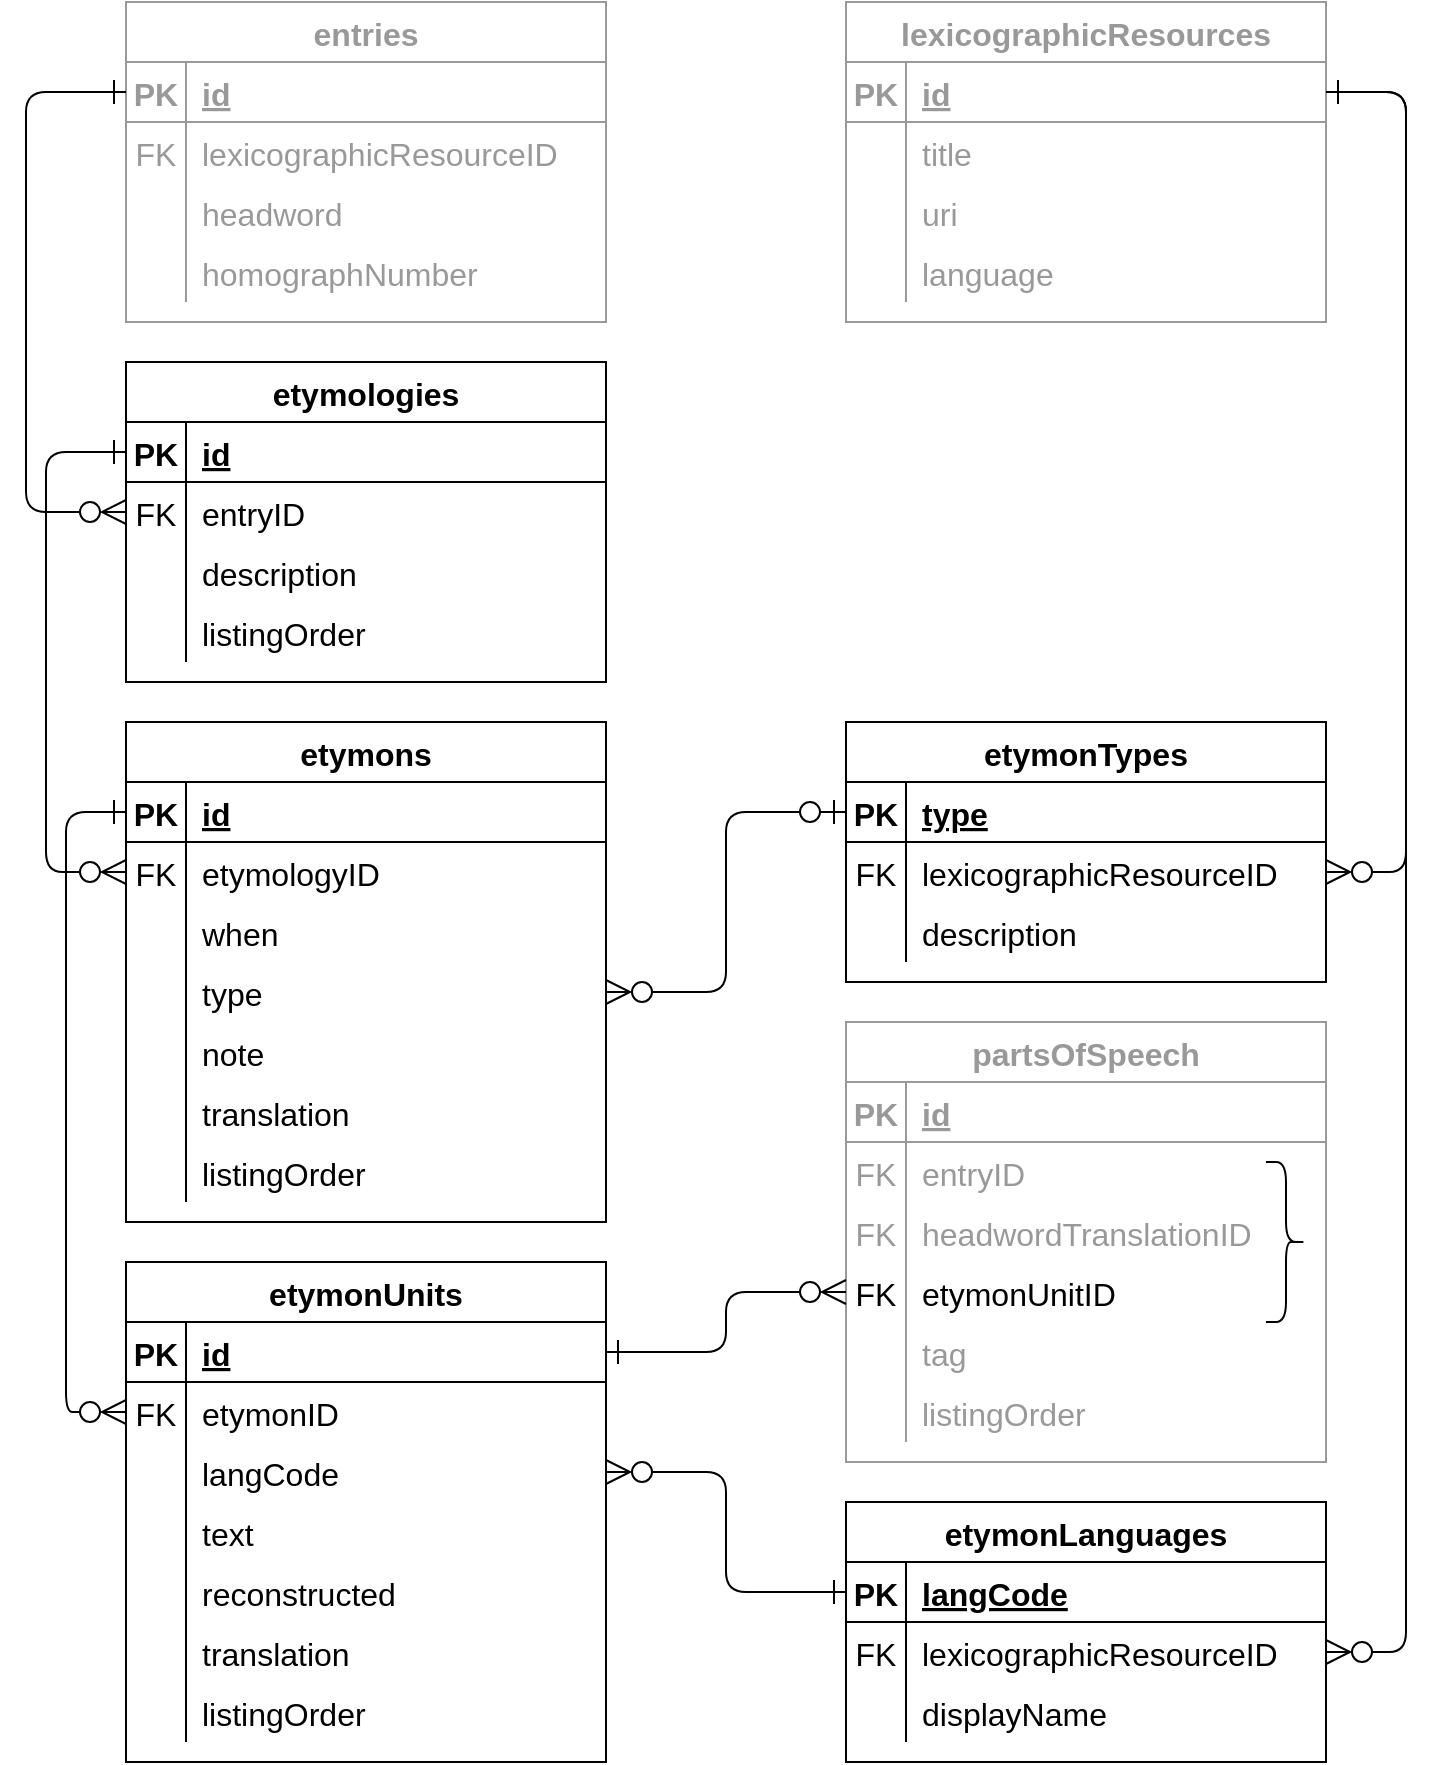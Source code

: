 <mxfile version="20.3.0" type="device"><diagram id="R2lEEEUBdFMjLlhIrx00" name="Page-1"><mxGraphModel dx="1060" dy="698" grid="1" gridSize="10" guides="1" tooltips="1" connect="1" arrows="1" fold="1" page="1" pageScale="1" pageWidth="827" pageHeight="1169" math="0" shadow="0" extFonts="Permanent Marker^https://fonts.googleapis.com/css?family=Permanent+Marker"><root><mxCell id="0"/><mxCell id="1" parent="0"/><mxCell id="9iAz4bwMEmMPdDPil3pp-1" value="etymologies" style="shape=table;startSize=30;container=1;collapsible=1;childLayout=tableLayout;fixedRows=1;rowLines=0;fontStyle=1;align=center;resizeLast=1;fontSize=16;" vertex="1" parent="1"><mxGeometry x="80" y="220" width="240" height="160" as="geometry"><mxRectangle x="400" y="480" width="90" height="30" as="alternateBounds"/></mxGeometry></mxCell><mxCell id="9iAz4bwMEmMPdDPil3pp-2" value="" style="shape=tableRow;horizontal=0;startSize=0;swimlaneHead=0;swimlaneBody=0;fillColor=none;collapsible=0;dropTarget=0;points=[[0,0.5],[1,0.5]];portConstraint=eastwest;top=0;left=0;right=0;bottom=1;fontSize=16;" vertex="1" parent="9iAz4bwMEmMPdDPil3pp-1"><mxGeometry y="30" width="240" height="30" as="geometry"/></mxCell><mxCell id="9iAz4bwMEmMPdDPil3pp-3" value="PK" style="shape=partialRectangle;connectable=0;fillColor=none;top=0;left=0;bottom=0;right=0;fontStyle=1;overflow=hidden;fontSize=16;" vertex="1" parent="9iAz4bwMEmMPdDPil3pp-2"><mxGeometry width="30" height="30" as="geometry"><mxRectangle width="30" height="30" as="alternateBounds"/></mxGeometry></mxCell><mxCell id="9iAz4bwMEmMPdDPil3pp-4" value="id" style="shape=partialRectangle;connectable=0;fillColor=none;top=0;left=0;bottom=0;right=0;align=left;spacingLeft=6;fontStyle=5;overflow=hidden;fontSize=16;" vertex="1" parent="9iAz4bwMEmMPdDPil3pp-2"><mxGeometry x="30" width="210" height="30" as="geometry"><mxRectangle width="210" height="30" as="alternateBounds"/></mxGeometry></mxCell><mxCell id="9iAz4bwMEmMPdDPil3pp-5" value="" style="shape=tableRow;horizontal=0;startSize=0;swimlaneHead=0;swimlaneBody=0;fillColor=none;collapsible=0;dropTarget=0;points=[[0,0.5],[1,0.5]];portConstraint=eastwest;top=0;left=0;right=0;bottom=0;fontSize=16;" vertex="1" parent="9iAz4bwMEmMPdDPil3pp-1"><mxGeometry y="60" width="240" height="30" as="geometry"/></mxCell><mxCell id="9iAz4bwMEmMPdDPil3pp-6" value="FK" style="shape=partialRectangle;connectable=0;fillColor=none;top=0;left=0;bottom=0;right=0;editable=1;overflow=hidden;fontSize=16;" vertex="1" parent="9iAz4bwMEmMPdDPil3pp-5"><mxGeometry width="30" height="30" as="geometry"><mxRectangle width="30" height="30" as="alternateBounds"/></mxGeometry></mxCell><mxCell id="9iAz4bwMEmMPdDPil3pp-7" value="entryID" style="shape=partialRectangle;connectable=0;fillColor=none;top=0;left=0;bottom=0;right=0;align=left;spacingLeft=6;overflow=hidden;fontSize=16;" vertex="1" parent="9iAz4bwMEmMPdDPil3pp-5"><mxGeometry x="30" width="210" height="30" as="geometry"><mxRectangle width="210" height="30" as="alternateBounds"/></mxGeometry></mxCell><mxCell id="9iAz4bwMEmMPdDPil3pp-8" value="" style="shape=tableRow;horizontal=0;startSize=0;swimlaneHead=0;swimlaneBody=0;fillColor=none;collapsible=0;dropTarget=0;points=[[0,0.5],[1,0.5]];portConstraint=eastwest;top=0;left=0;right=0;bottom=0;fontSize=16;" vertex="1" parent="9iAz4bwMEmMPdDPil3pp-1"><mxGeometry y="90" width="240" height="30" as="geometry"/></mxCell><mxCell id="9iAz4bwMEmMPdDPil3pp-9" value="" style="shape=partialRectangle;connectable=0;fillColor=none;top=0;left=0;bottom=0;right=0;editable=1;overflow=hidden;fontSize=16;" vertex="1" parent="9iAz4bwMEmMPdDPil3pp-8"><mxGeometry width="30" height="30" as="geometry"><mxRectangle width="30" height="30" as="alternateBounds"/></mxGeometry></mxCell><mxCell id="9iAz4bwMEmMPdDPil3pp-10" value="description" style="shape=partialRectangle;connectable=0;fillColor=none;top=0;left=0;bottom=0;right=0;align=left;spacingLeft=6;overflow=hidden;fontSize=16;" vertex="1" parent="9iAz4bwMEmMPdDPil3pp-8"><mxGeometry x="30" width="210" height="30" as="geometry"><mxRectangle width="210" height="30" as="alternateBounds"/></mxGeometry></mxCell><mxCell id="9iAz4bwMEmMPdDPil3pp-11" style="shape=tableRow;horizontal=0;startSize=0;swimlaneHead=0;swimlaneBody=0;fillColor=none;collapsible=0;dropTarget=0;points=[[0,0.5],[1,0.5]];portConstraint=eastwest;top=0;left=0;right=0;bottom=0;fontSize=16;" vertex="1" parent="9iAz4bwMEmMPdDPil3pp-1"><mxGeometry y="120" width="240" height="30" as="geometry"/></mxCell><mxCell id="9iAz4bwMEmMPdDPil3pp-12" value="" style="shape=partialRectangle;connectable=0;fillColor=none;top=0;left=0;bottom=0;right=0;editable=1;overflow=hidden;fontSize=16;" vertex="1" parent="9iAz4bwMEmMPdDPil3pp-11"><mxGeometry width="30" height="30" as="geometry"><mxRectangle width="30" height="30" as="alternateBounds"/></mxGeometry></mxCell><mxCell id="9iAz4bwMEmMPdDPil3pp-13" value="listingOrder" style="shape=partialRectangle;connectable=0;fillColor=none;top=0;left=0;bottom=0;right=0;align=left;spacingLeft=6;overflow=hidden;fontSize=16;" vertex="1" parent="9iAz4bwMEmMPdDPil3pp-11"><mxGeometry x="30" width="210" height="30" as="geometry"><mxRectangle width="210" height="30" as="alternateBounds"/></mxGeometry></mxCell><mxCell id="9iAz4bwMEmMPdDPil3pp-25" value="lexicographicResources" style="shape=table;startSize=30;container=1;collapsible=1;childLayout=tableLayout;fixedRows=1;rowLines=0;fontStyle=1;align=center;resizeLast=1;fontSize=16;strokeColor=#999999;fontColor=#999999;" vertex="1" parent="1"><mxGeometry x="440" y="40" width="240" height="160" as="geometry"/></mxCell><mxCell id="9iAz4bwMEmMPdDPil3pp-26" value="" style="shape=tableRow;horizontal=0;startSize=0;swimlaneHead=0;swimlaneBody=0;fillColor=none;collapsible=0;dropTarget=0;points=[[0,0.5],[1,0.5]];portConstraint=eastwest;top=0;left=0;right=0;bottom=1;fontSize=16;strokeColor=#999999;fontColor=#999999;" vertex="1" parent="9iAz4bwMEmMPdDPil3pp-25"><mxGeometry y="30" width="240" height="30" as="geometry"/></mxCell><mxCell id="9iAz4bwMEmMPdDPil3pp-27" value="PK" style="shape=partialRectangle;connectable=0;fillColor=none;top=0;left=0;bottom=0;right=0;fontStyle=1;overflow=hidden;fontSize=16;strokeColor=#999999;fontColor=#999999;" vertex="1" parent="9iAz4bwMEmMPdDPil3pp-26"><mxGeometry width="30" height="30" as="geometry"><mxRectangle width="30" height="30" as="alternateBounds"/></mxGeometry></mxCell><mxCell id="9iAz4bwMEmMPdDPil3pp-28" value="id" style="shape=partialRectangle;connectable=0;fillColor=none;top=0;left=0;bottom=0;right=0;align=left;spacingLeft=6;fontStyle=5;overflow=hidden;fontSize=16;strokeColor=#999999;fontColor=#999999;" vertex="1" parent="9iAz4bwMEmMPdDPil3pp-26"><mxGeometry x="30" width="210" height="30" as="geometry"><mxRectangle width="210" height="30" as="alternateBounds"/></mxGeometry></mxCell><mxCell id="9iAz4bwMEmMPdDPil3pp-29" value="" style="shape=tableRow;horizontal=0;startSize=0;swimlaneHead=0;swimlaneBody=0;fillColor=none;collapsible=0;dropTarget=0;points=[[0,0.5],[1,0.5]];portConstraint=eastwest;top=0;left=0;right=0;bottom=0;fontSize=16;strokeColor=#999999;fontColor=#999999;" vertex="1" parent="9iAz4bwMEmMPdDPil3pp-25"><mxGeometry y="60" width="240" height="30" as="geometry"/></mxCell><mxCell id="9iAz4bwMEmMPdDPil3pp-30" value="" style="shape=partialRectangle;connectable=0;fillColor=none;top=0;left=0;bottom=0;right=0;editable=1;overflow=hidden;fontSize=16;strokeColor=#999999;fontColor=#999999;" vertex="1" parent="9iAz4bwMEmMPdDPil3pp-29"><mxGeometry width="30" height="30" as="geometry"><mxRectangle width="30" height="30" as="alternateBounds"/></mxGeometry></mxCell><mxCell id="9iAz4bwMEmMPdDPil3pp-31" value="title" style="shape=partialRectangle;connectable=0;fillColor=none;top=0;left=0;bottom=0;right=0;align=left;spacingLeft=6;overflow=hidden;fontSize=16;strokeColor=#999999;fontColor=#999999;" vertex="1" parent="9iAz4bwMEmMPdDPil3pp-29"><mxGeometry x="30" width="210" height="30" as="geometry"><mxRectangle width="210" height="30" as="alternateBounds"/></mxGeometry></mxCell><mxCell id="9iAz4bwMEmMPdDPil3pp-32" value="" style="shape=tableRow;horizontal=0;startSize=0;swimlaneHead=0;swimlaneBody=0;fillColor=none;collapsible=0;dropTarget=0;points=[[0,0.5],[1,0.5]];portConstraint=eastwest;top=0;left=0;right=0;bottom=0;fontSize=16;strokeColor=#999999;fontColor=#999999;" vertex="1" parent="9iAz4bwMEmMPdDPil3pp-25"><mxGeometry y="90" width="240" height="30" as="geometry"/></mxCell><mxCell id="9iAz4bwMEmMPdDPil3pp-33" value="" style="shape=partialRectangle;connectable=0;fillColor=none;top=0;left=0;bottom=0;right=0;editable=1;overflow=hidden;fontSize=16;strokeColor=#999999;fontColor=#999999;" vertex="1" parent="9iAz4bwMEmMPdDPil3pp-32"><mxGeometry width="30" height="30" as="geometry"><mxRectangle width="30" height="30" as="alternateBounds"/></mxGeometry></mxCell><mxCell id="9iAz4bwMEmMPdDPil3pp-34" value="uri" style="shape=partialRectangle;connectable=0;fillColor=none;top=0;left=0;bottom=0;right=0;align=left;spacingLeft=6;overflow=hidden;fontSize=16;strokeColor=#999999;fontColor=#999999;" vertex="1" parent="9iAz4bwMEmMPdDPil3pp-32"><mxGeometry x="30" width="210" height="30" as="geometry"><mxRectangle width="210" height="30" as="alternateBounds"/></mxGeometry></mxCell><mxCell id="9iAz4bwMEmMPdDPil3pp-35" value="" style="shape=tableRow;horizontal=0;startSize=0;swimlaneHead=0;swimlaneBody=0;fillColor=none;collapsible=0;dropTarget=0;points=[[0,0.5],[1,0.5]];portConstraint=eastwest;top=0;left=0;right=0;bottom=0;fontSize=16;strokeColor=#999999;fontColor=#999999;" vertex="1" parent="9iAz4bwMEmMPdDPil3pp-25"><mxGeometry y="120" width="240" height="30" as="geometry"/></mxCell><mxCell id="9iAz4bwMEmMPdDPil3pp-36" value="" style="shape=partialRectangle;connectable=0;fillColor=none;top=0;left=0;bottom=0;right=0;editable=1;overflow=hidden;fontSize=16;strokeColor=#999999;fontColor=#999999;" vertex="1" parent="9iAz4bwMEmMPdDPil3pp-35"><mxGeometry width="30" height="30" as="geometry"><mxRectangle width="30" height="30" as="alternateBounds"/></mxGeometry></mxCell><mxCell id="9iAz4bwMEmMPdDPil3pp-37" value="language" style="shape=partialRectangle;connectable=0;fillColor=none;top=0;left=0;bottom=0;right=0;align=left;spacingLeft=6;overflow=hidden;fontSize=16;strokeColor=#999999;fontColor=#999999;" vertex="1" parent="9iAz4bwMEmMPdDPil3pp-35"><mxGeometry x="30" width="210" height="30" as="geometry"><mxRectangle width="210" height="30" as="alternateBounds"/></mxGeometry></mxCell><mxCell id="9iAz4bwMEmMPdDPil3pp-38" value="entries" style="shape=table;startSize=30;container=1;collapsible=1;childLayout=tableLayout;fixedRows=1;rowLines=0;fontStyle=1;align=center;resizeLast=1;fontSize=16;strokeColor=#999999;fontColor=#999999;" vertex="1" parent="1"><mxGeometry x="80" y="40" width="240" height="160" as="geometry"><mxRectangle x="400" y="480" width="90" height="30" as="alternateBounds"/></mxGeometry></mxCell><mxCell id="9iAz4bwMEmMPdDPil3pp-39" value="" style="shape=tableRow;horizontal=0;startSize=0;swimlaneHead=0;swimlaneBody=0;fillColor=none;collapsible=0;dropTarget=0;points=[[0,0.5],[1,0.5]];portConstraint=eastwest;top=0;left=0;right=0;bottom=1;fontSize=16;strokeColor=#999999;fontColor=#999999;" vertex="1" parent="9iAz4bwMEmMPdDPil3pp-38"><mxGeometry y="30" width="240" height="30" as="geometry"/></mxCell><mxCell id="9iAz4bwMEmMPdDPil3pp-40" value="PK" style="shape=partialRectangle;connectable=0;fillColor=none;top=0;left=0;bottom=0;right=0;fontStyle=1;overflow=hidden;fontSize=16;strokeColor=#999999;fontColor=#999999;" vertex="1" parent="9iAz4bwMEmMPdDPil3pp-39"><mxGeometry width="30" height="30" as="geometry"><mxRectangle width="30" height="30" as="alternateBounds"/></mxGeometry></mxCell><mxCell id="9iAz4bwMEmMPdDPil3pp-41" value="id" style="shape=partialRectangle;connectable=0;fillColor=none;top=0;left=0;bottom=0;right=0;align=left;spacingLeft=6;fontStyle=5;overflow=hidden;fontSize=16;strokeColor=#999999;fontColor=#999999;" vertex="1" parent="9iAz4bwMEmMPdDPil3pp-39"><mxGeometry x="30" width="210" height="30" as="geometry"><mxRectangle width="210" height="30" as="alternateBounds"/></mxGeometry></mxCell><mxCell id="9iAz4bwMEmMPdDPil3pp-42" value="" style="shape=tableRow;horizontal=0;startSize=0;swimlaneHead=0;swimlaneBody=0;fillColor=none;collapsible=0;dropTarget=0;points=[[0,0.5],[1,0.5]];portConstraint=eastwest;top=0;left=0;right=0;bottom=0;fontSize=16;strokeColor=#999999;fontColor=#999999;" vertex="1" parent="9iAz4bwMEmMPdDPil3pp-38"><mxGeometry y="60" width="240" height="30" as="geometry"/></mxCell><mxCell id="9iAz4bwMEmMPdDPil3pp-43" value="FK" style="shape=partialRectangle;connectable=0;fillColor=none;top=0;left=0;bottom=0;right=0;editable=1;overflow=hidden;fontSize=16;strokeColor=#999999;fontColor=#999999;" vertex="1" parent="9iAz4bwMEmMPdDPil3pp-42"><mxGeometry width="30" height="30" as="geometry"><mxRectangle width="30" height="30" as="alternateBounds"/></mxGeometry></mxCell><mxCell id="9iAz4bwMEmMPdDPil3pp-44" value="lexicographicResourceID" style="shape=partialRectangle;connectable=0;fillColor=none;top=0;left=0;bottom=0;right=0;align=left;spacingLeft=6;overflow=hidden;fontSize=16;strokeColor=#999999;fontColor=#999999;" vertex="1" parent="9iAz4bwMEmMPdDPil3pp-42"><mxGeometry x="30" width="210" height="30" as="geometry"><mxRectangle width="210" height="30" as="alternateBounds"/></mxGeometry></mxCell><mxCell id="9iAz4bwMEmMPdDPil3pp-45" value="" style="shape=tableRow;horizontal=0;startSize=0;swimlaneHead=0;swimlaneBody=0;fillColor=none;collapsible=0;dropTarget=0;points=[[0,0.5],[1,0.5]];portConstraint=eastwest;top=0;left=0;right=0;bottom=0;fontSize=16;strokeColor=#999999;fontColor=#999999;" vertex="1" parent="9iAz4bwMEmMPdDPil3pp-38"><mxGeometry y="90" width="240" height="30" as="geometry"/></mxCell><mxCell id="9iAz4bwMEmMPdDPil3pp-46" value="" style="shape=partialRectangle;connectable=0;fillColor=none;top=0;left=0;bottom=0;right=0;editable=1;overflow=hidden;fontSize=16;strokeColor=#999999;fontColor=#999999;" vertex="1" parent="9iAz4bwMEmMPdDPil3pp-45"><mxGeometry width="30" height="30" as="geometry"><mxRectangle width="30" height="30" as="alternateBounds"/></mxGeometry></mxCell><mxCell id="9iAz4bwMEmMPdDPil3pp-47" value="headword" style="shape=partialRectangle;connectable=0;fillColor=none;top=0;left=0;bottom=0;right=0;align=left;spacingLeft=6;overflow=hidden;fontSize=16;strokeColor=#999999;fontColor=#999999;" vertex="1" parent="9iAz4bwMEmMPdDPil3pp-45"><mxGeometry x="30" width="210" height="30" as="geometry"><mxRectangle width="210" height="30" as="alternateBounds"/></mxGeometry></mxCell><mxCell id="9iAz4bwMEmMPdDPil3pp-48" style="shape=tableRow;horizontal=0;startSize=0;swimlaneHead=0;swimlaneBody=0;fillColor=none;collapsible=0;dropTarget=0;points=[[0,0.5],[1,0.5]];portConstraint=eastwest;top=0;left=0;right=0;bottom=0;fontSize=16;strokeColor=#999999;fontColor=#999999;" vertex="1" parent="9iAz4bwMEmMPdDPil3pp-38"><mxGeometry y="120" width="240" height="30" as="geometry"/></mxCell><mxCell id="9iAz4bwMEmMPdDPil3pp-49" style="shape=partialRectangle;connectable=0;fillColor=none;top=0;left=0;bottom=0;right=0;editable=1;overflow=hidden;fontSize=16;strokeColor=#999999;fontColor=#999999;" vertex="1" parent="9iAz4bwMEmMPdDPil3pp-48"><mxGeometry width="30" height="30" as="geometry"><mxRectangle width="30" height="30" as="alternateBounds"/></mxGeometry></mxCell><mxCell id="9iAz4bwMEmMPdDPil3pp-50" value="homographNumber" style="shape=partialRectangle;connectable=0;fillColor=none;top=0;left=0;bottom=0;right=0;align=left;spacingLeft=6;overflow=hidden;fontSize=16;strokeColor=#999999;fontColor=#999999;" vertex="1" parent="9iAz4bwMEmMPdDPil3pp-48"><mxGeometry x="30" width="210" height="30" as="geometry"><mxRectangle width="210" height="30" as="alternateBounds"/></mxGeometry></mxCell><mxCell id="9iAz4bwMEmMPdDPil3pp-52" value="etymons" style="shape=table;startSize=30;container=1;collapsible=1;childLayout=tableLayout;fixedRows=1;rowLines=0;fontStyle=1;align=center;resizeLast=1;fontSize=16;" vertex="1" parent="1"><mxGeometry x="80" y="400" width="240" height="250" as="geometry"><mxRectangle x="400" y="480" width="90" height="30" as="alternateBounds"/></mxGeometry></mxCell><mxCell id="9iAz4bwMEmMPdDPil3pp-53" value="" style="shape=tableRow;horizontal=0;startSize=0;swimlaneHead=0;swimlaneBody=0;fillColor=none;collapsible=0;dropTarget=0;points=[[0,0.5],[1,0.5]];portConstraint=eastwest;top=0;left=0;right=0;bottom=1;fontSize=16;" vertex="1" parent="9iAz4bwMEmMPdDPil3pp-52"><mxGeometry y="30" width="240" height="30" as="geometry"/></mxCell><mxCell id="9iAz4bwMEmMPdDPil3pp-54" value="PK" style="shape=partialRectangle;connectable=0;fillColor=none;top=0;left=0;bottom=0;right=0;fontStyle=1;overflow=hidden;fontSize=16;" vertex="1" parent="9iAz4bwMEmMPdDPil3pp-53"><mxGeometry width="30" height="30" as="geometry"><mxRectangle width="30" height="30" as="alternateBounds"/></mxGeometry></mxCell><mxCell id="9iAz4bwMEmMPdDPil3pp-55" value="id" style="shape=partialRectangle;connectable=0;fillColor=none;top=0;left=0;bottom=0;right=0;align=left;spacingLeft=6;fontStyle=5;overflow=hidden;fontSize=16;" vertex="1" parent="9iAz4bwMEmMPdDPil3pp-53"><mxGeometry x="30" width="210" height="30" as="geometry"><mxRectangle width="210" height="30" as="alternateBounds"/></mxGeometry></mxCell><mxCell id="9iAz4bwMEmMPdDPil3pp-56" value="" style="shape=tableRow;horizontal=0;startSize=0;swimlaneHead=0;swimlaneBody=0;fillColor=none;collapsible=0;dropTarget=0;points=[[0,0.5],[1,0.5]];portConstraint=eastwest;top=0;left=0;right=0;bottom=0;fontSize=16;" vertex="1" parent="9iAz4bwMEmMPdDPil3pp-52"><mxGeometry y="60" width="240" height="30" as="geometry"/></mxCell><mxCell id="9iAz4bwMEmMPdDPil3pp-57" value="FK" style="shape=partialRectangle;connectable=0;fillColor=none;top=0;left=0;bottom=0;right=0;editable=1;overflow=hidden;fontSize=16;" vertex="1" parent="9iAz4bwMEmMPdDPil3pp-56"><mxGeometry width="30" height="30" as="geometry"><mxRectangle width="30" height="30" as="alternateBounds"/></mxGeometry></mxCell><mxCell id="9iAz4bwMEmMPdDPil3pp-58" value="etymologyID" style="shape=partialRectangle;connectable=0;fillColor=none;top=0;left=0;bottom=0;right=0;align=left;spacingLeft=6;overflow=hidden;fontSize=16;" vertex="1" parent="9iAz4bwMEmMPdDPil3pp-56"><mxGeometry x="30" width="210" height="30" as="geometry"><mxRectangle width="210" height="30" as="alternateBounds"/></mxGeometry></mxCell><mxCell id="9iAz4bwMEmMPdDPil3pp-59" value="" style="shape=tableRow;horizontal=0;startSize=0;swimlaneHead=0;swimlaneBody=0;fillColor=none;collapsible=0;dropTarget=0;points=[[0,0.5],[1,0.5]];portConstraint=eastwest;top=0;left=0;right=0;bottom=0;fontSize=16;" vertex="1" parent="9iAz4bwMEmMPdDPil3pp-52"><mxGeometry y="90" width="240" height="30" as="geometry"/></mxCell><mxCell id="9iAz4bwMEmMPdDPil3pp-60" value="" style="shape=partialRectangle;connectable=0;fillColor=none;top=0;left=0;bottom=0;right=0;editable=1;overflow=hidden;fontSize=16;" vertex="1" parent="9iAz4bwMEmMPdDPil3pp-59"><mxGeometry width="30" height="30" as="geometry"><mxRectangle width="30" height="30" as="alternateBounds"/></mxGeometry></mxCell><mxCell id="9iAz4bwMEmMPdDPil3pp-61" value="when" style="shape=partialRectangle;connectable=0;fillColor=none;top=0;left=0;bottom=0;right=0;align=left;spacingLeft=6;overflow=hidden;fontSize=16;" vertex="1" parent="9iAz4bwMEmMPdDPil3pp-59"><mxGeometry x="30" width="210" height="30" as="geometry"><mxRectangle width="210" height="30" as="alternateBounds"/></mxGeometry></mxCell><mxCell id="9iAz4bwMEmMPdDPil3pp-62" style="shape=tableRow;horizontal=0;startSize=0;swimlaneHead=0;swimlaneBody=0;fillColor=none;collapsible=0;dropTarget=0;points=[[0,0.5],[1,0.5]];portConstraint=eastwest;top=0;left=0;right=0;bottom=0;fontSize=16;" vertex="1" parent="9iAz4bwMEmMPdDPil3pp-52"><mxGeometry y="120" width="240" height="30" as="geometry"/></mxCell><mxCell id="9iAz4bwMEmMPdDPil3pp-63" style="shape=partialRectangle;connectable=0;fillColor=none;top=0;left=0;bottom=0;right=0;editable=1;overflow=hidden;fontSize=16;" vertex="1" parent="9iAz4bwMEmMPdDPil3pp-62"><mxGeometry width="30" height="30" as="geometry"><mxRectangle width="30" height="30" as="alternateBounds"/></mxGeometry></mxCell><mxCell id="9iAz4bwMEmMPdDPil3pp-64" value="type" style="shape=partialRectangle;connectable=0;fillColor=none;top=0;left=0;bottom=0;right=0;align=left;spacingLeft=6;overflow=hidden;fontSize=16;" vertex="1" parent="9iAz4bwMEmMPdDPil3pp-62"><mxGeometry x="30" width="210" height="30" as="geometry"><mxRectangle width="210" height="30" as="alternateBounds"/></mxGeometry></mxCell><mxCell id="9iAz4bwMEmMPdDPil3pp-65" style="shape=tableRow;horizontal=0;startSize=0;swimlaneHead=0;swimlaneBody=0;fillColor=none;collapsible=0;dropTarget=0;points=[[0,0.5],[1,0.5]];portConstraint=eastwest;top=0;left=0;right=0;bottom=0;fontSize=16;" vertex="1" parent="9iAz4bwMEmMPdDPil3pp-52"><mxGeometry y="150" width="240" height="30" as="geometry"/></mxCell><mxCell id="9iAz4bwMEmMPdDPil3pp-66" style="shape=partialRectangle;connectable=0;fillColor=none;top=0;left=0;bottom=0;right=0;editable=1;overflow=hidden;fontSize=16;" vertex="1" parent="9iAz4bwMEmMPdDPil3pp-65"><mxGeometry width="30" height="30" as="geometry"><mxRectangle width="30" height="30" as="alternateBounds"/></mxGeometry></mxCell><mxCell id="9iAz4bwMEmMPdDPil3pp-67" value="note" style="shape=partialRectangle;connectable=0;fillColor=none;top=0;left=0;bottom=0;right=0;align=left;spacingLeft=6;overflow=hidden;fontSize=16;" vertex="1" parent="9iAz4bwMEmMPdDPil3pp-65"><mxGeometry x="30" width="210" height="30" as="geometry"><mxRectangle width="210" height="30" as="alternateBounds"/></mxGeometry></mxCell><mxCell id="9iAz4bwMEmMPdDPil3pp-68" style="shape=tableRow;horizontal=0;startSize=0;swimlaneHead=0;swimlaneBody=0;fillColor=none;collapsible=0;dropTarget=0;points=[[0,0.5],[1,0.5]];portConstraint=eastwest;top=0;left=0;right=0;bottom=0;fontSize=16;" vertex="1" parent="9iAz4bwMEmMPdDPil3pp-52"><mxGeometry y="180" width="240" height="30" as="geometry"/></mxCell><mxCell id="9iAz4bwMEmMPdDPil3pp-69" style="shape=partialRectangle;connectable=0;fillColor=none;top=0;left=0;bottom=0;right=0;editable=1;overflow=hidden;fontSize=16;" vertex="1" parent="9iAz4bwMEmMPdDPil3pp-68"><mxGeometry width="30" height="30" as="geometry"><mxRectangle width="30" height="30" as="alternateBounds"/></mxGeometry></mxCell><mxCell id="9iAz4bwMEmMPdDPil3pp-70" value="translation" style="shape=partialRectangle;connectable=0;fillColor=none;top=0;left=0;bottom=0;right=0;align=left;spacingLeft=6;overflow=hidden;fontSize=16;" vertex="1" parent="9iAz4bwMEmMPdDPil3pp-68"><mxGeometry x="30" width="210" height="30" as="geometry"><mxRectangle width="210" height="30" as="alternateBounds"/></mxGeometry></mxCell><mxCell id="9iAz4bwMEmMPdDPil3pp-71" style="shape=tableRow;horizontal=0;startSize=0;swimlaneHead=0;swimlaneBody=0;fillColor=none;collapsible=0;dropTarget=0;points=[[0,0.5],[1,0.5]];portConstraint=eastwest;top=0;left=0;right=0;bottom=0;fontSize=16;" vertex="1" parent="9iAz4bwMEmMPdDPil3pp-52"><mxGeometry y="210" width="240" height="30" as="geometry"/></mxCell><mxCell id="9iAz4bwMEmMPdDPil3pp-72" style="shape=partialRectangle;connectable=0;fillColor=none;top=0;left=0;bottom=0;right=0;editable=1;overflow=hidden;fontSize=16;" vertex="1" parent="9iAz4bwMEmMPdDPil3pp-71"><mxGeometry width="30" height="30" as="geometry"><mxRectangle width="30" height="30" as="alternateBounds"/></mxGeometry></mxCell><mxCell id="9iAz4bwMEmMPdDPil3pp-73" value="listingOrder" style="shape=partialRectangle;connectable=0;fillColor=none;top=0;left=0;bottom=0;right=0;align=left;spacingLeft=6;overflow=hidden;fontSize=16;" vertex="1" parent="9iAz4bwMEmMPdDPil3pp-71"><mxGeometry x="30" width="210" height="30" as="geometry"><mxRectangle width="210" height="30" as="alternateBounds"/></mxGeometry></mxCell><mxCell id="9iAz4bwMEmMPdDPil3pp-75" value="etymonUnits" style="shape=table;startSize=30;container=1;collapsible=1;childLayout=tableLayout;fixedRows=1;rowLines=0;fontStyle=1;align=center;resizeLast=1;fontSize=16;" vertex="1" parent="1"><mxGeometry x="80" y="670" width="240" height="250" as="geometry"><mxRectangle x="400" y="480" width="90" height="30" as="alternateBounds"/></mxGeometry></mxCell><mxCell id="9iAz4bwMEmMPdDPil3pp-76" value="" style="shape=tableRow;horizontal=0;startSize=0;swimlaneHead=0;swimlaneBody=0;fillColor=none;collapsible=0;dropTarget=0;points=[[0,0.5],[1,0.5]];portConstraint=eastwest;top=0;left=0;right=0;bottom=1;fontSize=16;" vertex="1" parent="9iAz4bwMEmMPdDPil3pp-75"><mxGeometry y="30" width="240" height="30" as="geometry"/></mxCell><mxCell id="9iAz4bwMEmMPdDPil3pp-77" value="PK" style="shape=partialRectangle;connectable=0;fillColor=none;top=0;left=0;bottom=0;right=0;fontStyle=1;overflow=hidden;fontSize=16;" vertex="1" parent="9iAz4bwMEmMPdDPil3pp-76"><mxGeometry width="30" height="30" as="geometry"><mxRectangle width="30" height="30" as="alternateBounds"/></mxGeometry></mxCell><mxCell id="9iAz4bwMEmMPdDPil3pp-78" value="id" style="shape=partialRectangle;connectable=0;fillColor=none;top=0;left=0;bottom=0;right=0;align=left;spacingLeft=6;fontStyle=5;overflow=hidden;fontSize=16;" vertex="1" parent="9iAz4bwMEmMPdDPil3pp-76"><mxGeometry x="30" width="210" height="30" as="geometry"><mxRectangle width="210" height="30" as="alternateBounds"/></mxGeometry></mxCell><mxCell id="9iAz4bwMEmMPdDPil3pp-79" value="" style="shape=tableRow;horizontal=0;startSize=0;swimlaneHead=0;swimlaneBody=0;fillColor=none;collapsible=0;dropTarget=0;points=[[0,0.5],[1,0.5]];portConstraint=eastwest;top=0;left=0;right=0;bottom=0;fontSize=16;" vertex="1" parent="9iAz4bwMEmMPdDPil3pp-75"><mxGeometry y="60" width="240" height="30" as="geometry"/></mxCell><mxCell id="9iAz4bwMEmMPdDPil3pp-80" value="FK" style="shape=partialRectangle;connectable=0;fillColor=none;top=0;left=0;bottom=0;right=0;editable=1;overflow=hidden;fontSize=16;" vertex="1" parent="9iAz4bwMEmMPdDPil3pp-79"><mxGeometry width="30" height="30" as="geometry"><mxRectangle width="30" height="30" as="alternateBounds"/></mxGeometry></mxCell><mxCell id="9iAz4bwMEmMPdDPil3pp-81" value="etymonID" style="shape=partialRectangle;connectable=0;fillColor=none;top=0;left=0;bottom=0;right=0;align=left;spacingLeft=6;overflow=hidden;fontSize=16;" vertex="1" parent="9iAz4bwMEmMPdDPil3pp-79"><mxGeometry x="30" width="210" height="30" as="geometry"><mxRectangle width="210" height="30" as="alternateBounds"/></mxGeometry></mxCell><mxCell id="9iAz4bwMEmMPdDPil3pp-82" value="" style="shape=tableRow;horizontal=0;startSize=0;swimlaneHead=0;swimlaneBody=0;fillColor=none;collapsible=0;dropTarget=0;points=[[0,0.5],[1,0.5]];portConstraint=eastwest;top=0;left=0;right=0;bottom=0;fontSize=16;" vertex="1" parent="9iAz4bwMEmMPdDPil3pp-75"><mxGeometry y="90" width="240" height="30" as="geometry"/></mxCell><mxCell id="9iAz4bwMEmMPdDPil3pp-83" value="" style="shape=partialRectangle;connectable=0;fillColor=none;top=0;left=0;bottom=0;right=0;editable=1;overflow=hidden;fontSize=16;" vertex="1" parent="9iAz4bwMEmMPdDPil3pp-82"><mxGeometry width="30" height="30" as="geometry"><mxRectangle width="30" height="30" as="alternateBounds"/></mxGeometry></mxCell><mxCell id="9iAz4bwMEmMPdDPil3pp-84" value="langCode" style="shape=partialRectangle;connectable=0;fillColor=none;top=0;left=0;bottom=0;right=0;align=left;spacingLeft=6;overflow=hidden;fontSize=16;" vertex="1" parent="9iAz4bwMEmMPdDPil3pp-82"><mxGeometry x="30" width="210" height="30" as="geometry"><mxRectangle width="210" height="30" as="alternateBounds"/></mxGeometry></mxCell><mxCell id="9iAz4bwMEmMPdDPil3pp-85" style="shape=tableRow;horizontal=0;startSize=0;swimlaneHead=0;swimlaneBody=0;fillColor=none;collapsible=0;dropTarget=0;points=[[0,0.5],[1,0.5]];portConstraint=eastwest;top=0;left=0;right=0;bottom=0;fontSize=16;" vertex="1" parent="9iAz4bwMEmMPdDPil3pp-75"><mxGeometry y="120" width="240" height="30" as="geometry"/></mxCell><mxCell id="9iAz4bwMEmMPdDPil3pp-86" style="shape=partialRectangle;connectable=0;fillColor=none;top=0;left=0;bottom=0;right=0;editable=1;overflow=hidden;fontSize=16;" vertex="1" parent="9iAz4bwMEmMPdDPil3pp-85"><mxGeometry width="30" height="30" as="geometry"><mxRectangle width="30" height="30" as="alternateBounds"/></mxGeometry></mxCell><mxCell id="9iAz4bwMEmMPdDPil3pp-87" value="text" style="shape=partialRectangle;connectable=0;fillColor=none;top=0;left=0;bottom=0;right=0;align=left;spacingLeft=6;overflow=hidden;fontSize=16;" vertex="1" parent="9iAz4bwMEmMPdDPil3pp-85"><mxGeometry x="30" width="210" height="30" as="geometry"><mxRectangle width="210" height="30" as="alternateBounds"/></mxGeometry></mxCell><mxCell id="9iAz4bwMEmMPdDPil3pp-88" style="shape=tableRow;horizontal=0;startSize=0;swimlaneHead=0;swimlaneBody=0;fillColor=none;collapsible=0;dropTarget=0;points=[[0,0.5],[1,0.5]];portConstraint=eastwest;top=0;left=0;right=0;bottom=0;fontSize=16;" vertex="1" parent="9iAz4bwMEmMPdDPil3pp-75"><mxGeometry y="150" width="240" height="30" as="geometry"/></mxCell><mxCell id="9iAz4bwMEmMPdDPil3pp-89" style="shape=partialRectangle;connectable=0;fillColor=none;top=0;left=0;bottom=0;right=0;editable=1;overflow=hidden;fontSize=16;" vertex="1" parent="9iAz4bwMEmMPdDPil3pp-88"><mxGeometry width="30" height="30" as="geometry"><mxRectangle width="30" height="30" as="alternateBounds"/></mxGeometry></mxCell><mxCell id="9iAz4bwMEmMPdDPil3pp-90" value="reconstructed" style="shape=partialRectangle;connectable=0;fillColor=none;top=0;left=0;bottom=0;right=0;align=left;spacingLeft=6;overflow=hidden;fontSize=16;" vertex="1" parent="9iAz4bwMEmMPdDPil3pp-88"><mxGeometry x="30" width="210" height="30" as="geometry"><mxRectangle width="210" height="30" as="alternateBounds"/></mxGeometry></mxCell><mxCell id="9iAz4bwMEmMPdDPil3pp-91" style="shape=tableRow;horizontal=0;startSize=0;swimlaneHead=0;swimlaneBody=0;fillColor=none;collapsible=0;dropTarget=0;points=[[0,0.5],[1,0.5]];portConstraint=eastwest;top=0;left=0;right=0;bottom=0;fontSize=16;" vertex="1" parent="9iAz4bwMEmMPdDPil3pp-75"><mxGeometry y="180" width="240" height="30" as="geometry"/></mxCell><mxCell id="9iAz4bwMEmMPdDPil3pp-92" style="shape=partialRectangle;connectable=0;fillColor=none;top=0;left=0;bottom=0;right=0;editable=1;overflow=hidden;fontSize=16;" vertex="1" parent="9iAz4bwMEmMPdDPil3pp-91"><mxGeometry width="30" height="30" as="geometry"><mxRectangle width="30" height="30" as="alternateBounds"/></mxGeometry></mxCell><mxCell id="9iAz4bwMEmMPdDPil3pp-93" value="translation" style="shape=partialRectangle;connectable=0;fillColor=none;top=0;left=0;bottom=0;right=0;align=left;spacingLeft=6;overflow=hidden;fontSize=16;" vertex="1" parent="9iAz4bwMEmMPdDPil3pp-91"><mxGeometry x="30" width="210" height="30" as="geometry"><mxRectangle width="210" height="30" as="alternateBounds"/></mxGeometry></mxCell><mxCell id="9iAz4bwMEmMPdDPil3pp-94" style="shape=tableRow;horizontal=0;startSize=0;swimlaneHead=0;swimlaneBody=0;fillColor=none;collapsible=0;dropTarget=0;points=[[0,0.5],[1,0.5]];portConstraint=eastwest;top=0;left=0;right=0;bottom=0;fontSize=16;" vertex="1" parent="9iAz4bwMEmMPdDPil3pp-75"><mxGeometry y="210" width="240" height="30" as="geometry"/></mxCell><mxCell id="9iAz4bwMEmMPdDPil3pp-95" style="shape=partialRectangle;connectable=0;fillColor=none;top=0;left=0;bottom=0;right=0;editable=1;overflow=hidden;fontSize=16;" vertex="1" parent="9iAz4bwMEmMPdDPil3pp-94"><mxGeometry width="30" height="30" as="geometry"><mxRectangle width="30" height="30" as="alternateBounds"/></mxGeometry></mxCell><mxCell id="9iAz4bwMEmMPdDPil3pp-96" value="listingOrder" style="shape=partialRectangle;connectable=0;fillColor=none;top=0;left=0;bottom=0;right=0;align=left;spacingLeft=6;overflow=hidden;fontSize=16;" vertex="1" parent="9iAz4bwMEmMPdDPil3pp-94"><mxGeometry x="30" width="210" height="30" as="geometry"><mxRectangle width="210" height="30" as="alternateBounds"/></mxGeometry></mxCell><mxCell id="9iAz4bwMEmMPdDPil3pp-97" style="edgeStyle=orthogonalEdgeStyle;shape=connector;rounded=1;orthogonalLoop=1;jettySize=auto;html=1;exitX=0;exitY=0.5;exitDx=0;exitDy=0;entryX=0;entryY=0.5;entryDx=0;entryDy=0;labelBackgroundColor=default;strokeColor=default;fontFamily=Helvetica;fontSize=11;fontColor=default;startArrow=ERone;startFill=0;endArrow=ERzeroToMany;endFill=0;startSize=10;endSize=10;" edge="1" parent="1" source="9iAz4bwMEmMPdDPil3pp-39" target="9iAz4bwMEmMPdDPil3pp-5"><mxGeometry relative="1" as="geometry"><Array as="points"><mxPoint x="30" y="85"/><mxPoint x="30" y="295"/></Array></mxGeometry></mxCell><mxCell id="9iAz4bwMEmMPdDPil3pp-98" style="edgeStyle=orthogonalEdgeStyle;shape=connector;rounded=1;orthogonalLoop=1;jettySize=auto;html=1;exitX=0;exitY=0.5;exitDx=0;exitDy=0;entryX=0;entryY=0.5;entryDx=0;entryDy=0;labelBackgroundColor=default;strokeColor=default;fontFamily=Helvetica;fontSize=11;fontColor=default;startArrow=ERone;startFill=0;endArrow=ERzeroToMany;endFill=0;startSize=10;endSize=10;" edge="1" parent="1" source="9iAz4bwMEmMPdDPil3pp-2" target="9iAz4bwMEmMPdDPil3pp-56"><mxGeometry relative="1" as="geometry"><Array as="points"><mxPoint x="40" y="265"/><mxPoint x="40" y="475"/></Array></mxGeometry></mxCell><mxCell id="9iAz4bwMEmMPdDPil3pp-99" style="edgeStyle=orthogonalEdgeStyle;shape=connector;rounded=1;orthogonalLoop=1;jettySize=auto;html=1;exitX=0;exitY=0.5;exitDx=0;exitDy=0;entryX=0;entryY=0.5;entryDx=0;entryDy=0;labelBackgroundColor=default;strokeColor=default;fontFamily=Helvetica;fontSize=11;fontColor=default;startArrow=ERone;startFill=0;endArrow=ERzeroToMany;endFill=0;startSize=10;endSize=10;" edge="1" parent="1" source="9iAz4bwMEmMPdDPil3pp-53" target="9iAz4bwMEmMPdDPil3pp-79"><mxGeometry relative="1" as="geometry"><Array as="points"><mxPoint x="50" y="445"/><mxPoint x="50" y="745"/></Array></mxGeometry></mxCell><mxCell id="9iAz4bwMEmMPdDPil3pp-100" value="etymonLanguages" style="shape=table;startSize=30;container=1;collapsible=1;childLayout=tableLayout;fixedRows=1;rowLines=0;fontStyle=1;align=center;resizeLast=1;fontSize=16;" vertex="1" parent="1"><mxGeometry x="440" y="790" width="240" height="130" as="geometry"/></mxCell><mxCell id="9iAz4bwMEmMPdDPil3pp-101" value="" style="shape=tableRow;horizontal=0;startSize=0;swimlaneHead=0;swimlaneBody=0;fillColor=none;collapsible=0;dropTarget=0;points=[[0,0.5],[1,0.5]];portConstraint=eastwest;top=0;left=0;right=0;bottom=1;fontSize=16;" vertex="1" parent="9iAz4bwMEmMPdDPil3pp-100"><mxGeometry y="30" width="240" height="30" as="geometry"/></mxCell><mxCell id="9iAz4bwMEmMPdDPil3pp-102" value="PK" style="shape=partialRectangle;connectable=0;fillColor=none;top=0;left=0;bottom=0;right=0;fontStyle=1;overflow=hidden;fontSize=16;" vertex="1" parent="9iAz4bwMEmMPdDPil3pp-101"><mxGeometry width="30" height="30" as="geometry"><mxRectangle width="30" height="30" as="alternateBounds"/></mxGeometry></mxCell><mxCell id="9iAz4bwMEmMPdDPil3pp-103" value="langCode" style="shape=partialRectangle;connectable=0;fillColor=none;top=0;left=0;bottom=0;right=0;align=left;spacingLeft=6;fontStyle=5;overflow=hidden;fontSize=16;" vertex="1" parent="9iAz4bwMEmMPdDPil3pp-101"><mxGeometry x="30" width="210" height="30" as="geometry"><mxRectangle width="210" height="30" as="alternateBounds"/></mxGeometry></mxCell><mxCell id="9iAz4bwMEmMPdDPil3pp-104" value="" style="shape=tableRow;horizontal=0;startSize=0;swimlaneHead=0;swimlaneBody=0;fillColor=none;collapsible=0;dropTarget=0;points=[[0,0.5],[1,0.5]];portConstraint=eastwest;top=0;left=0;right=0;bottom=0;fontSize=16;" vertex="1" parent="9iAz4bwMEmMPdDPil3pp-100"><mxGeometry y="60" width="240" height="30" as="geometry"/></mxCell><mxCell id="9iAz4bwMEmMPdDPil3pp-105" value="FK" style="shape=partialRectangle;connectable=0;fillColor=none;top=0;left=0;bottom=0;right=0;editable=1;overflow=hidden;fontSize=16;" vertex="1" parent="9iAz4bwMEmMPdDPil3pp-104"><mxGeometry width="30" height="30" as="geometry"><mxRectangle width="30" height="30" as="alternateBounds"/></mxGeometry></mxCell><mxCell id="9iAz4bwMEmMPdDPil3pp-106" value="lexicographicResourceID" style="shape=partialRectangle;connectable=0;fillColor=none;top=0;left=0;bottom=0;right=0;align=left;spacingLeft=6;overflow=hidden;fontSize=16;" vertex="1" parent="9iAz4bwMEmMPdDPil3pp-104"><mxGeometry x="30" width="210" height="30" as="geometry"><mxRectangle width="210" height="30" as="alternateBounds"/></mxGeometry></mxCell><mxCell id="9iAz4bwMEmMPdDPil3pp-107" value="" style="shape=tableRow;horizontal=0;startSize=0;swimlaneHead=0;swimlaneBody=0;fillColor=none;collapsible=0;dropTarget=0;points=[[0,0.5],[1,0.5]];portConstraint=eastwest;top=0;left=0;right=0;bottom=0;fontSize=16;" vertex="1" parent="9iAz4bwMEmMPdDPil3pp-100"><mxGeometry y="90" width="240" height="30" as="geometry"/></mxCell><mxCell id="9iAz4bwMEmMPdDPil3pp-108" value="" style="shape=partialRectangle;connectable=0;fillColor=none;top=0;left=0;bottom=0;right=0;editable=1;overflow=hidden;fontSize=16;" vertex="1" parent="9iAz4bwMEmMPdDPil3pp-107"><mxGeometry width="30" height="30" as="geometry"><mxRectangle width="30" height="30" as="alternateBounds"/></mxGeometry></mxCell><mxCell id="9iAz4bwMEmMPdDPil3pp-109" value="displayName" style="shape=partialRectangle;connectable=0;fillColor=none;top=0;left=0;bottom=0;right=0;align=left;spacingLeft=6;overflow=hidden;fontSize=16;" vertex="1" parent="9iAz4bwMEmMPdDPil3pp-107"><mxGeometry x="30" width="210" height="30" as="geometry"><mxRectangle width="210" height="30" as="alternateBounds"/></mxGeometry></mxCell><mxCell id="9iAz4bwMEmMPdDPil3pp-110" value="etymonTypes" style="shape=table;startSize=30;container=1;collapsible=1;childLayout=tableLayout;fixedRows=1;rowLines=0;fontStyle=1;align=center;resizeLast=1;fontSize=16;" vertex="1" parent="1"><mxGeometry x="440" y="400" width="240" height="130" as="geometry"/></mxCell><mxCell id="9iAz4bwMEmMPdDPil3pp-111" value="" style="shape=tableRow;horizontal=0;startSize=0;swimlaneHead=0;swimlaneBody=0;fillColor=none;collapsible=0;dropTarget=0;points=[[0,0.5],[1,0.5]];portConstraint=eastwest;top=0;left=0;right=0;bottom=1;fontSize=16;" vertex="1" parent="9iAz4bwMEmMPdDPil3pp-110"><mxGeometry y="30" width="240" height="30" as="geometry"/></mxCell><mxCell id="9iAz4bwMEmMPdDPil3pp-112" value="PK" style="shape=partialRectangle;connectable=0;fillColor=none;top=0;left=0;bottom=0;right=0;fontStyle=1;overflow=hidden;fontSize=16;" vertex="1" parent="9iAz4bwMEmMPdDPil3pp-111"><mxGeometry width="30" height="30" as="geometry"><mxRectangle width="30" height="30" as="alternateBounds"/></mxGeometry></mxCell><mxCell id="9iAz4bwMEmMPdDPil3pp-113" value="type" style="shape=partialRectangle;connectable=0;fillColor=none;top=0;left=0;bottom=0;right=0;align=left;spacingLeft=6;fontStyle=5;overflow=hidden;fontSize=16;" vertex="1" parent="9iAz4bwMEmMPdDPil3pp-111"><mxGeometry x="30" width="210" height="30" as="geometry"><mxRectangle width="210" height="30" as="alternateBounds"/></mxGeometry></mxCell><mxCell id="9iAz4bwMEmMPdDPil3pp-114" value="" style="shape=tableRow;horizontal=0;startSize=0;swimlaneHead=0;swimlaneBody=0;fillColor=none;collapsible=0;dropTarget=0;points=[[0,0.5],[1,0.5]];portConstraint=eastwest;top=0;left=0;right=0;bottom=0;fontSize=16;" vertex="1" parent="9iAz4bwMEmMPdDPil3pp-110"><mxGeometry y="60" width="240" height="30" as="geometry"/></mxCell><mxCell id="9iAz4bwMEmMPdDPil3pp-115" value="FK" style="shape=partialRectangle;connectable=0;fillColor=none;top=0;left=0;bottom=0;right=0;editable=1;overflow=hidden;fontSize=16;" vertex="1" parent="9iAz4bwMEmMPdDPil3pp-114"><mxGeometry width="30" height="30" as="geometry"><mxRectangle width="30" height="30" as="alternateBounds"/></mxGeometry></mxCell><mxCell id="9iAz4bwMEmMPdDPil3pp-116" value="lexicographicResourceID" style="shape=partialRectangle;connectable=0;fillColor=none;top=0;left=0;bottom=0;right=0;align=left;spacingLeft=6;overflow=hidden;fontSize=16;" vertex="1" parent="9iAz4bwMEmMPdDPil3pp-114"><mxGeometry x="30" width="210" height="30" as="geometry"><mxRectangle width="210" height="30" as="alternateBounds"/></mxGeometry></mxCell><mxCell id="9iAz4bwMEmMPdDPil3pp-117" style="shape=tableRow;horizontal=0;startSize=0;swimlaneHead=0;swimlaneBody=0;fillColor=none;collapsible=0;dropTarget=0;points=[[0,0.5],[1,0.5]];portConstraint=eastwest;top=0;left=0;right=0;bottom=0;fontSize=16;" vertex="1" parent="9iAz4bwMEmMPdDPil3pp-110"><mxGeometry y="90" width="240" height="30" as="geometry"/></mxCell><mxCell id="9iAz4bwMEmMPdDPil3pp-118" style="shape=partialRectangle;connectable=0;fillColor=none;top=0;left=0;bottom=0;right=0;editable=1;overflow=hidden;fontSize=16;" vertex="1" parent="9iAz4bwMEmMPdDPil3pp-117"><mxGeometry width="30" height="30" as="geometry"><mxRectangle width="30" height="30" as="alternateBounds"/></mxGeometry></mxCell><mxCell id="9iAz4bwMEmMPdDPil3pp-119" value="description" style="shape=partialRectangle;connectable=0;fillColor=none;top=0;left=0;bottom=0;right=0;align=left;spacingLeft=6;overflow=hidden;fontSize=16;" vertex="1" parent="9iAz4bwMEmMPdDPil3pp-117"><mxGeometry x="30" width="210" height="30" as="geometry"><mxRectangle width="210" height="30" as="alternateBounds"/></mxGeometry></mxCell><mxCell id="9iAz4bwMEmMPdDPil3pp-120" value="partsOfSpeech" style="shape=table;startSize=30;container=1;collapsible=1;childLayout=tableLayout;fixedRows=1;rowLines=0;fontStyle=1;align=center;resizeLast=1;fontSize=16;fontColor=#999999;strokeColor=#999999;" vertex="1" parent="1"><mxGeometry x="440" y="550" width="240" height="220" as="geometry"><mxRectangle x="400" y="480" width="90" height="30" as="alternateBounds"/></mxGeometry></mxCell><mxCell id="9iAz4bwMEmMPdDPil3pp-121" value="" style="shape=tableRow;horizontal=0;startSize=0;swimlaneHead=0;swimlaneBody=0;fillColor=none;collapsible=0;dropTarget=0;points=[[0,0.5],[1,0.5]];portConstraint=eastwest;top=0;left=0;right=0;bottom=1;fontSize=16;fontColor=#999999;strokeColor=#999999;" vertex="1" parent="9iAz4bwMEmMPdDPil3pp-120"><mxGeometry y="30" width="240" height="30" as="geometry"/></mxCell><mxCell id="9iAz4bwMEmMPdDPil3pp-122" value="PK" style="shape=partialRectangle;connectable=0;fillColor=none;top=0;left=0;bottom=0;right=0;fontStyle=1;overflow=hidden;fontSize=16;fontColor=#999999;strokeColor=#999999;" vertex="1" parent="9iAz4bwMEmMPdDPil3pp-121"><mxGeometry width="30" height="30" as="geometry"><mxRectangle width="30" height="30" as="alternateBounds"/></mxGeometry></mxCell><mxCell id="9iAz4bwMEmMPdDPil3pp-123" value="id" style="shape=partialRectangle;connectable=0;fillColor=none;top=0;left=0;bottom=0;right=0;align=left;spacingLeft=6;fontStyle=5;overflow=hidden;fontSize=16;fontColor=#999999;strokeColor=#999999;" vertex="1" parent="9iAz4bwMEmMPdDPil3pp-121"><mxGeometry x="30" width="210" height="30" as="geometry"><mxRectangle width="210" height="30" as="alternateBounds"/></mxGeometry></mxCell><mxCell id="9iAz4bwMEmMPdDPil3pp-124" value="" style="shape=tableRow;horizontal=0;startSize=0;swimlaneHead=0;swimlaneBody=0;fillColor=none;collapsible=0;dropTarget=0;points=[[0,0.5],[1,0.5]];portConstraint=eastwest;top=0;left=0;right=0;bottom=0;fontSize=16;fontColor=#999999;strokeColor=#999999;" vertex="1" parent="9iAz4bwMEmMPdDPil3pp-120"><mxGeometry y="60" width="240" height="30" as="geometry"/></mxCell><mxCell id="9iAz4bwMEmMPdDPil3pp-125" value="FK" style="shape=partialRectangle;connectable=0;fillColor=none;top=0;left=0;bottom=0;right=0;editable=1;overflow=hidden;fontSize=16;fontColor=#999999;strokeColor=#999999;" vertex="1" parent="9iAz4bwMEmMPdDPil3pp-124"><mxGeometry width="30" height="30" as="geometry"><mxRectangle width="30" height="30" as="alternateBounds"/></mxGeometry></mxCell><mxCell id="9iAz4bwMEmMPdDPil3pp-126" value="entryID" style="shape=partialRectangle;connectable=0;fillColor=none;top=0;left=0;bottom=0;right=0;align=left;spacingLeft=6;overflow=hidden;fontSize=16;fontColor=#999999;strokeColor=#999999;" vertex="1" parent="9iAz4bwMEmMPdDPil3pp-124"><mxGeometry x="30" width="210" height="30" as="geometry"><mxRectangle width="210" height="30" as="alternateBounds"/></mxGeometry></mxCell><mxCell id="9iAz4bwMEmMPdDPil3pp-127" style="shape=tableRow;horizontal=0;startSize=0;swimlaneHead=0;swimlaneBody=0;fillColor=none;collapsible=0;dropTarget=0;points=[[0,0.5],[1,0.5]];portConstraint=eastwest;top=0;left=0;right=0;bottom=0;fontSize=16;fontColor=#999999;strokeColor=#999999;" vertex="1" parent="9iAz4bwMEmMPdDPil3pp-120"><mxGeometry y="90" width="240" height="30" as="geometry"/></mxCell><mxCell id="9iAz4bwMEmMPdDPil3pp-128" value="FK" style="shape=partialRectangle;connectable=0;fillColor=none;top=0;left=0;bottom=0;right=0;editable=1;overflow=hidden;fontSize=16;fontColor=#999999;strokeColor=#999999;" vertex="1" parent="9iAz4bwMEmMPdDPil3pp-127"><mxGeometry width="30" height="30" as="geometry"><mxRectangle width="30" height="30" as="alternateBounds"/></mxGeometry></mxCell><mxCell id="9iAz4bwMEmMPdDPil3pp-129" value="headwordTranslationID" style="shape=partialRectangle;connectable=0;fillColor=none;top=0;left=0;bottom=0;right=0;align=left;spacingLeft=6;overflow=hidden;fontSize=16;fontColor=#999999;strokeColor=#999999;" vertex="1" parent="9iAz4bwMEmMPdDPil3pp-127"><mxGeometry x="30" width="210" height="30" as="geometry"><mxRectangle width="210" height="30" as="alternateBounds"/></mxGeometry></mxCell><mxCell id="9iAz4bwMEmMPdDPil3pp-130" style="shape=tableRow;horizontal=0;startSize=0;swimlaneHead=0;swimlaneBody=0;fillColor=none;collapsible=0;dropTarget=0;points=[[0,0.5],[1,0.5]];portConstraint=eastwest;top=0;left=0;right=0;bottom=0;fontSize=16;fontColor=#999999;strokeColor=#999999;" vertex="1" parent="9iAz4bwMEmMPdDPil3pp-120"><mxGeometry y="120" width="240" height="30" as="geometry"/></mxCell><mxCell id="9iAz4bwMEmMPdDPil3pp-131" value="FK" style="shape=partialRectangle;connectable=0;fillColor=none;top=0;left=0;bottom=0;right=0;editable=1;overflow=hidden;fontSize=16;fontColor=#000000;strokeColor=#999999;" vertex="1" parent="9iAz4bwMEmMPdDPil3pp-130"><mxGeometry width="30" height="30" as="geometry"><mxRectangle width="30" height="30" as="alternateBounds"/></mxGeometry></mxCell><mxCell id="9iAz4bwMEmMPdDPil3pp-132" value="etymonUnitID" style="shape=partialRectangle;connectable=0;fillColor=none;top=0;left=0;bottom=0;right=0;align=left;spacingLeft=6;overflow=hidden;fontSize=16;fontColor=#000000;strokeColor=#999999;" vertex="1" parent="9iAz4bwMEmMPdDPil3pp-130"><mxGeometry x="30" width="210" height="30" as="geometry"><mxRectangle width="210" height="30" as="alternateBounds"/></mxGeometry></mxCell><mxCell id="9iAz4bwMEmMPdDPil3pp-133" value="" style="shape=tableRow;horizontal=0;startSize=0;swimlaneHead=0;swimlaneBody=0;fillColor=none;collapsible=0;dropTarget=0;points=[[0,0.5],[1,0.5]];portConstraint=eastwest;top=0;left=0;right=0;bottom=0;fontSize=16;fontColor=#999999;strokeColor=#999999;" vertex="1" parent="9iAz4bwMEmMPdDPil3pp-120"><mxGeometry y="150" width="240" height="30" as="geometry"/></mxCell><mxCell id="9iAz4bwMEmMPdDPil3pp-134" value="" style="shape=partialRectangle;connectable=0;fillColor=none;top=0;left=0;bottom=0;right=0;editable=1;overflow=hidden;fontSize=16;fontColor=#999999;strokeColor=#999999;" vertex="1" parent="9iAz4bwMEmMPdDPil3pp-133"><mxGeometry width="30" height="30" as="geometry"><mxRectangle width="30" height="30" as="alternateBounds"/></mxGeometry></mxCell><mxCell id="9iAz4bwMEmMPdDPil3pp-135" value="tag" style="shape=partialRectangle;connectable=0;fillColor=none;top=0;left=0;bottom=0;right=0;align=left;spacingLeft=6;overflow=hidden;fontSize=16;fontColor=#999999;strokeColor=#999999;" vertex="1" parent="9iAz4bwMEmMPdDPil3pp-133"><mxGeometry x="30" width="210" height="30" as="geometry"><mxRectangle width="210" height="30" as="alternateBounds"/></mxGeometry></mxCell><mxCell id="9iAz4bwMEmMPdDPil3pp-136" style="shape=tableRow;horizontal=0;startSize=0;swimlaneHead=0;swimlaneBody=0;fillColor=none;collapsible=0;dropTarget=0;points=[[0,0.5],[1,0.5]];portConstraint=eastwest;top=0;left=0;right=0;bottom=0;fontSize=16;fontColor=#999999;strokeColor=#999999;" vertex="1" parent="9iAz4bwMEmMPdDPil3pp-120"><mxGeometry y="180" width="240" height="30" as="geometry"/></mxCell><mxCell id="9iAz4bwMEmMPdDPil3pp-137" style="shape=partialRectangle;connectable=0;fillColor=none;top=0;left=0;bottom=0;right=0;editable=1;overflow=hidden;fontSize=16;fontColor=#999999;strokeColor=#999999;" vertex="1" parent="9iAz4bwMEmMPdDPil3pp-136"><mxGeometry width="30" height="30" as="geometry"><mxRectangle width="30" height="30" as="alternateBounds"/></mxGeometry></mxCell><mxCell id="9iAz4bwMEmMPdDPil3pp-138" value="listingOrder" style="shape=partialRectangle;connectable=0;fillColor=none;top=0;left=0;bottom=0;right=0;align=left;spacingLeft=6;overflow=hidden;fontSize=16;fontColor=#999999;strokeColor=#999999;" vertex="1" parent="9iAz4bwMEmMPdDPil3pp-136"><mxGeometry x="30" width="210" height="30" as="geometry"><mxRectangle width="210" height="30" as="alternateBounds"/></mxGeometry></mxCell><mxCell id="9iAz4bwMEmMPdDPil3pp-139" value="" style="shape=curlyBracket;whiteSpace=wrap;html=1;rounded=1;flipH=1;strokeColor=#000000;fontFamily=Helvetica;fontSize=12;fontColor=#999999;" vertex="1" parent="1"><mxGeometry x="650" y="620" width="20" height="80" as="geometry"/></mxCell><mxCell id="9iAz4bwMEmMPdDPil3pp-140" style="edgeStyle=orthogonalEdgeStyle;shape=connector;rounded=1;orthogonalLoop=1;jettySize=auto;html=1;exitX=1;exitY=0.5;exitDx=0;exitDy=0;entryX=1;entryY=0.5;entryDx=0;entryDy=0;labelBackgroundColor=default;strokeColor=default;fontFamily=Helvetica;fontSize=11;fontColor=#000000;startArrow=ERone;startFill=0;endArrow=ERzeroToMany;endFill=0;startSize=10;endSize=10;" edge="1" parent="1" source="9iAz4bwMEmMPdDPil3pp-26" target="9iAz4bwMEmMPdDPil3pp-114"><mxGeometry relative="1" as="geometry"><Array as="points"><mxPoint x="720" y="85"/><mxPoint x="720" y="475"/></Array></mxGeometry></mxCell><mxCell id="9iAz4bwMEmMPdDPil3pp-141" style="edgeStyle=orthogonalEdgeStyle;shape=connector;rounded=1;orthogonalLoop=1;jettySize=auto;html=1;exitX=1;exitY=0.5;exitDx=0;exitDy=0;entryX=1;entryY=0.5;entryDx=0;entryDy=0;labelBackgroundColor=default;strokeColor=default;fontFamily=Helvetica;fontSize=11;fontColor=#000000;startArrow=ERone;startFill=0;endArrow=ERzeroToMany;endFill=0;startSize=10;endSize=10;" edge="1" parent="1" source="9iAz4bwMEmMPdDPil3pp-26" target="9iAz4bwMEmMPdDPil3pp-104"><mxGeometry relative="1" as="geometry"><Array as="points"><mxPoint x="720" y="85"/><mxPoint x="720" y="865"/></Array></mxGeometry></mxCell><mxCell id="9iAz4bwMEmMPdDPil3pp-142" style="edgeStyle=orthogonalEdgeStyle;shape=connector;rounded=1;orthogonalLoop=1;jettySize=auto;html=1;exitX=0;exitY=0.5;exitDx=0;exitDy=0;entryX=1;entryY=0.5;entryDx=0;entryDy=0;labelBackgroundColor=default;strokeColor=default;fontFamily=Helvetica;fontSize=11;fontColor=#000000;startArrow=ERzeroToOne;startFill=0;endArrow=ERzeroToMany;endFill=0;startSize=10;endSize=10;" edge="1" parent="1" source="9iAz4bwMEmMPdDPil3pp-111" target="9iAz4bwMEmMPdDPil3pp-62"><mxGeometry relative="1" as="geometry"/></mxCell><mxCell id="9iAz4bwMEmMPdDPil3pp-143" style="edgeStyle=orthogonalEdgeStyle;shape=connector;rounded=1;orthogonalLoop=1;jettySize=auto;html=1;exitX=1;exitY=0.5;exitDx=0;exitDy=0;entryX=0;entryY=0.5;entryDx=0;entryDy=0;labelBackgroundColor=default;strokeColor=default;fontFamily=Helvetica;fontSize=11;fontColor=#000000;startArrow=ERone;startFill=0;endArrow=ERzeroToMany;endFill=0;startSize=10;endSize=10;" edge="1" parent="1" source="9iAz4bwMEmMPdDPil3pp-76" target="9iAz4bwMEmMPdDPil3pp-130"><mxGeometry relative="1" as="geometry"/></mxCell><mxCell id="9iAz4bwMEmMPdDPil3pp-145" style="edgeStyle=orthogonalEdgeStyle;shape=connector;rounded=1;orthogonalLoop=1;jettySize=auto;html=1;exitX=0;exitY=0.5;exitDx=0;exitDy=0;entryX=1;entryY=0.5;entryDx=0;entryDy=0;labelBackgroundColor=default;strokeColor=default;fontFamily=Helvetica;fontSize=11;fontColor=#000000;startArrow=ERone;startFill=0;endArrow=ERzeroToMany;endFill=0;startSize=10;endSize=10;" edge="1" parent="1" source="9iAz4bwMEmMPdDPil3pp-101" target="9iAz4bwMEmMPdDPil3pp-82"><mxGeometry relative="1" as="geometry"/></mxCell></root></mxGraphModel></diagram></mxfile>